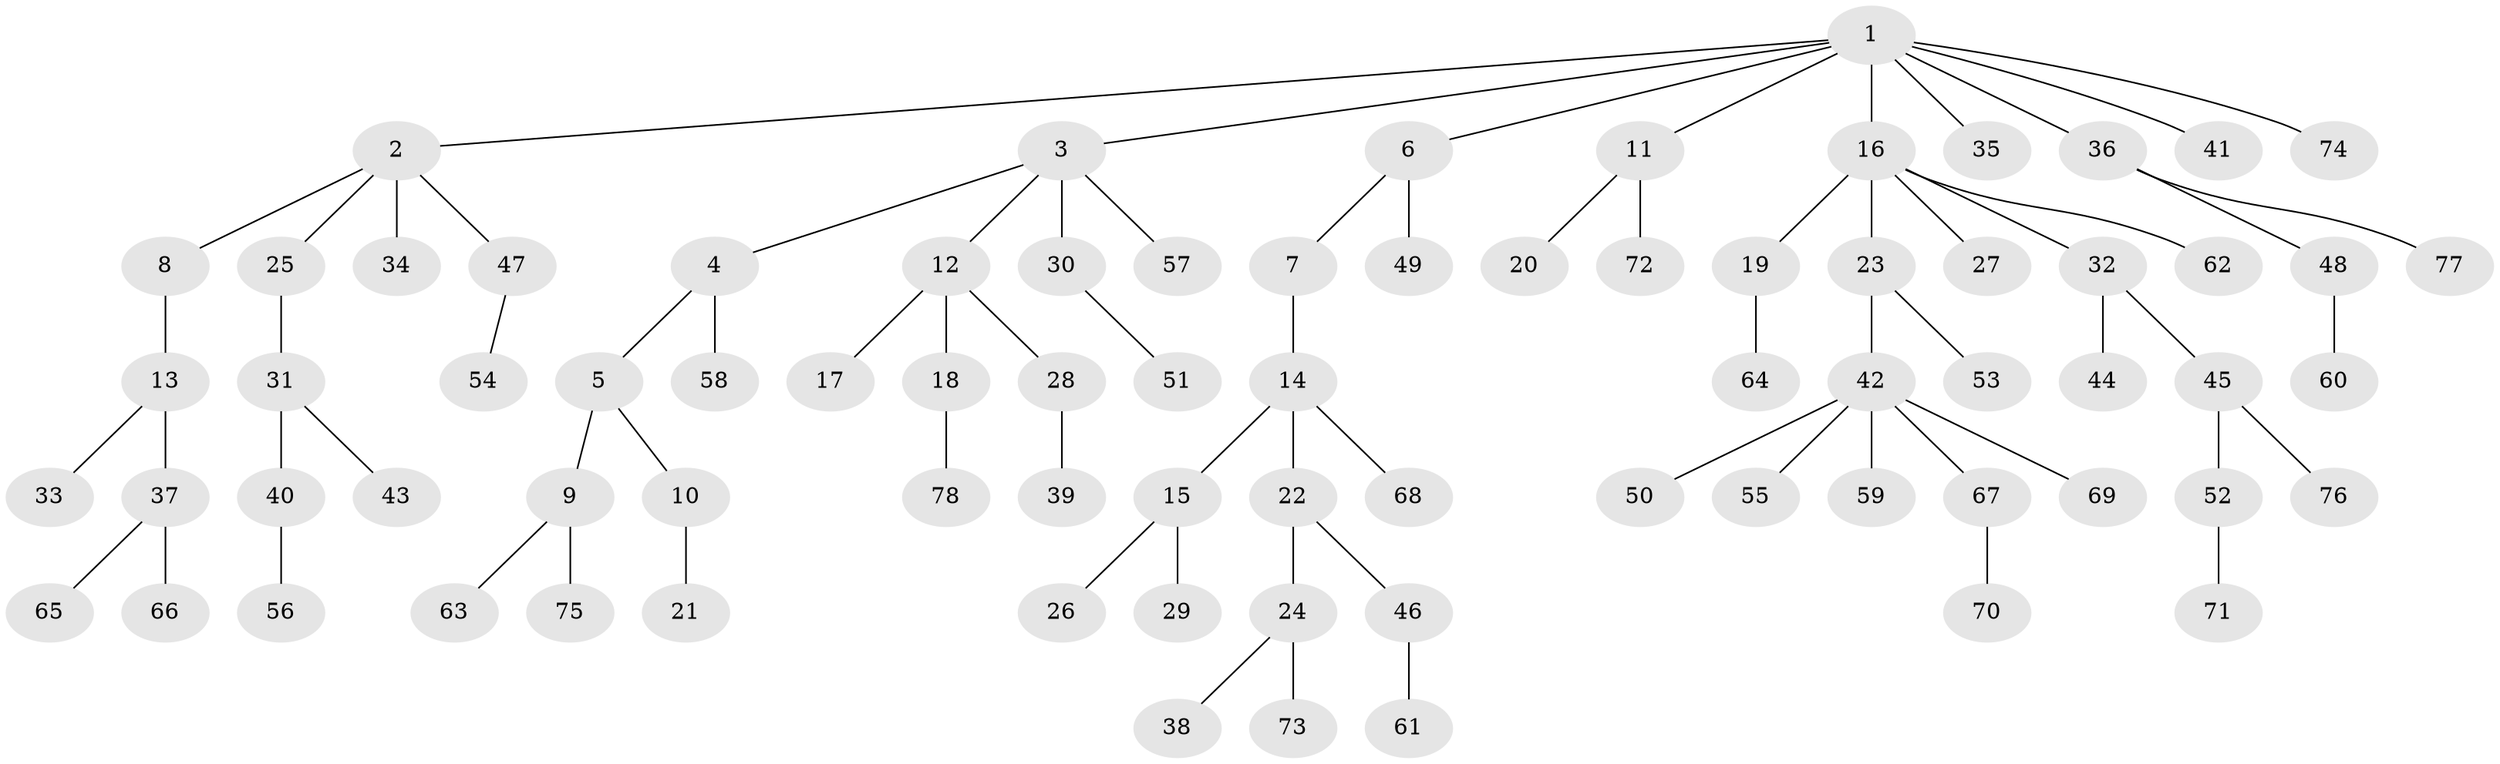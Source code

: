 // Generated by graph-tools (version 1.1) at 2025/02/03/09/25 03:02:24]
// undirected, 78 vertices, 77 edges
graph export_dot {
graph [start="1"]
  node [color=gray90,style=filled];
  1;
  2;
  3;
  4;
  5;
  6;
  7;
  8;
  9;
  10;
  11;
  12;
  13;
  14;
  15;
  16;
  17;
  18;
  19;
  20;
  21;
  22;
  23;
  24;
  25;
  26;
  27;
  28;
  29;
  30;
  31;
  32;
  33;
  34;
  35;
  36;
  37;
  38;
  39;
  40;
  41;
  42;
  43;
  44;
  45;
  46;
  47;
  48;
  49;
  50;
  51;
  52;
  53;
  54;
  55;
  56;
  57;
  58;
  59;
  60;
  61;
  62;
  63;
  64;
  65;
  66;
  67;
  68;
  69;
  70;
  71;
  72;
  73;
  74;
  75;
  76;
  77;
  78;
  1 -- 2;
  1 -- 3;
  1 -- 6;
  1 -- 11;
  1 -- 16;
  1 -- 35;
  1 -- 36;
  1 -- 41;
  1 -- 74;
  2 -- 8;
  2 -- 25;
  2 -- 34;
  2 -- 47;
  3 -- 4;
  3 -- 12;
  3 -- 30;
  3 -- 57;
  4 -- 5;
  4 -- 58;
  5 -- 9;
  5 -- 10;
  6 -- 7;
  6 -- 49;
  7 -- 14;
  8 -- 13;
  9 -- 63;
  9 -- 75;
  10 -- 21;
  11 -- 20;
  11 -- 72;
  12 -- 17;
  12 -- 18;
  12 -- 28;
  13 -- 33;
  13 -- 37;
  14 -- 15;
  14 -- 22;
  14 -- 68;
  15 -- 26;
  15 -- 29;
  16 -- 19;
  16 -- 23;
  16 -- 27;
  16 -- 32;
  16 -- 62;
  18 -- 78;
  19 -- 64;
  22 -- 24;
  22 -- 46;
  23 -- 42;
  23 -- 53;
  24 -- 38;
  24 -- 73;
  25 -- 31;
  28 -- 39;
  30 -- 51;
  31 -- 40;
  31 -- 43;
  32 -- 44;
  32 -- 45;
  36 -- 48;
  36 -- 77;
  37 -- 65;
  37 -- 66;
  40 -- 56;
  42 -- 50;
  42 -- 55;
  42 -- 59;
  42 -- 67;
  42 -- 69;
  45 -- 52;
  45 -- 76;
  46 -- 61;
  47 -- 54;
  48 -- 60;
  52 -- 71;
  67 -- 70;
}
